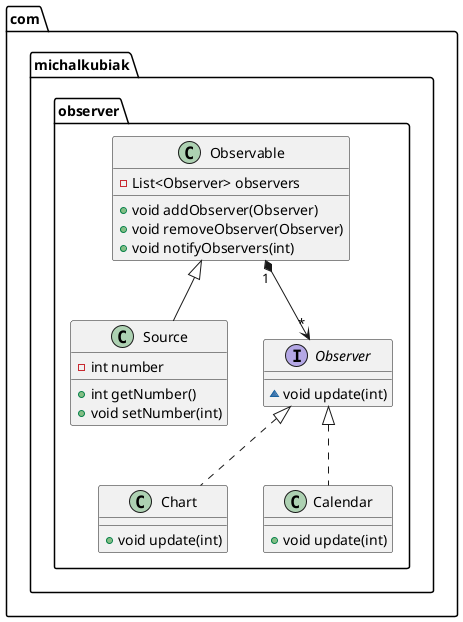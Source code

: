 @startuml
class com.michalkubiak.observer.Observable {
- List<Observer> observers
+ void addObserver(Observer)
+ void removeObserver(Observer)
+ void notifyObservers(int)
}
class com.michalkubiak.observer.Source {
- int number
+ int getNumber()
+ void setNumber(int)
}
interface com.michalkubiak.observer.Observer {
~ void update(int)
}
class com.michalkubiak.observer.Chart {
+ void update(int)
}
class com.michalkubiak.observer.Calendar {
+ void update(int)
}


com.michalkubiak.observer.Observable <|-- com.michalkubiak.observer.Source
com.michalkubiak.observer.Observer <|.. com.michalkubiak.observer.Chart
com.michalkubiak.observer.Observer <|.. com.michalkubiak.observer.Calendar

com.michalkubiak.observer.Observable "1" *--> "*" com.michalkubiak.observer.Observer

@enduml